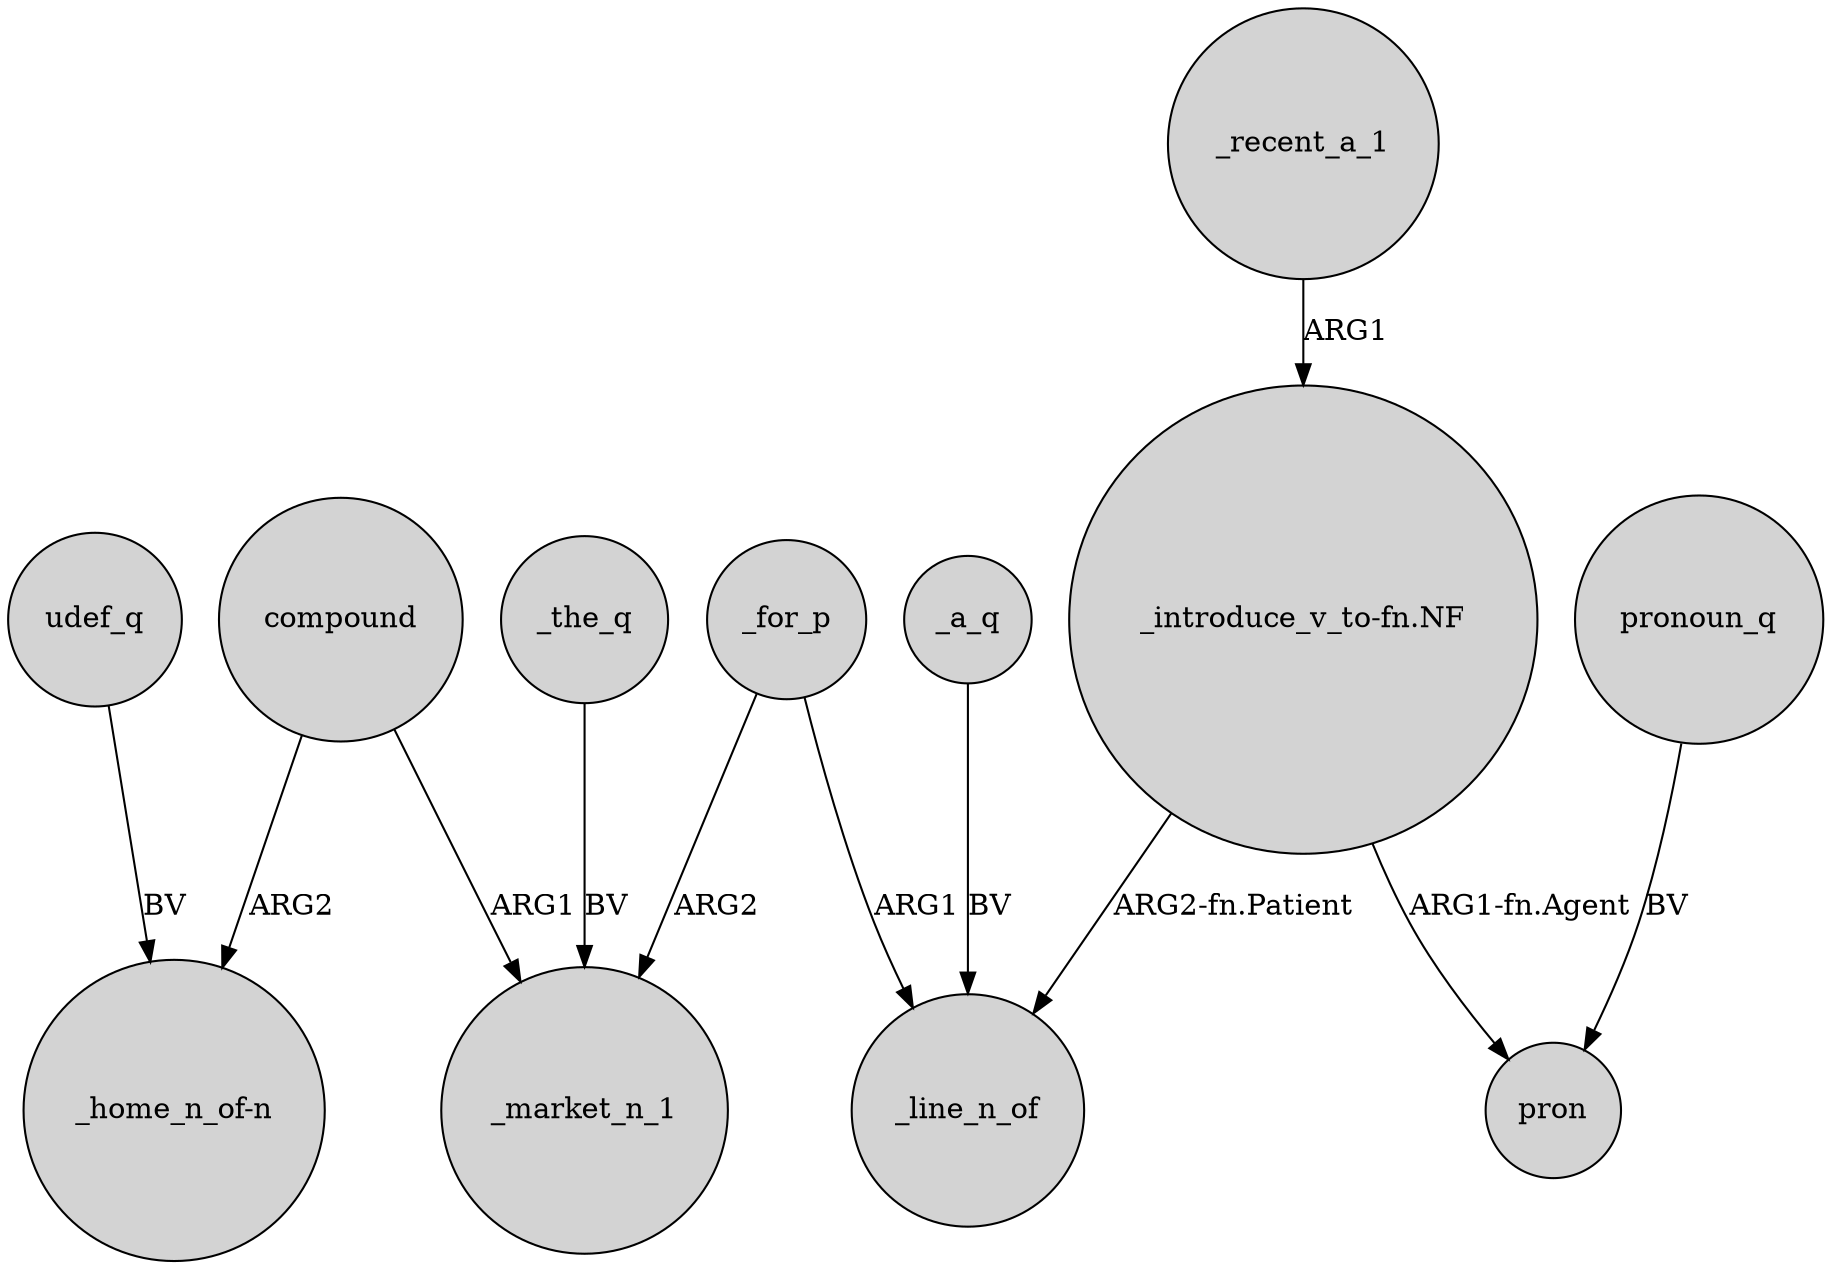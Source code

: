 digraph {
	node [shape=circle style=filled]
	udef_q -> "_home_n_of-n" [label=BV]
	"_introduce_v_to-fn.NF" -> _line_n_of [label="ARG2-fn.Patient"]
	compound -> "_home_n_of-n" [label=ARG2]
	_recent_a_1 -> "_introduce_v_to-fn.NF" [label=ARG1]
	compound -> _market_n_1 [label=ARG1]
	_the_q -> _market_n_1 [label=BV]
	_a_q -> _line_n_of [label=BV]
	_for_p -> _market_n_1 [label=ARG2]
	"_introduce_v_to-fn.NF" -> pron [label="ARG1-fn.Agent"]
	_for_p -> _line_n_of [label=ARG1]
	pronoun_q -> pron [label=BV]
}
